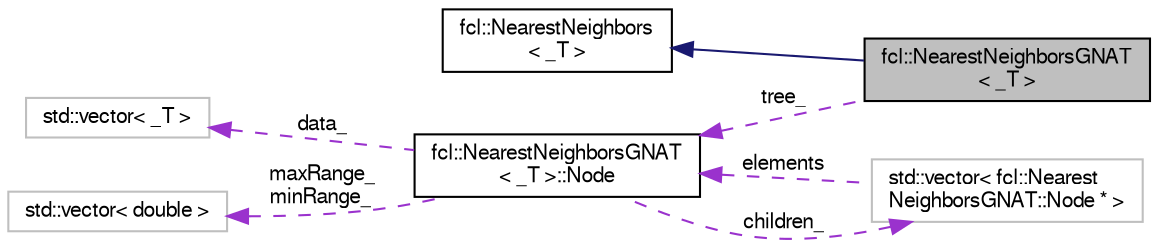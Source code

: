 digraph "fcl::NearestNeighborsGNAT&lt; _T &gt;"
{
  edge [fontname="FreeSans",fontsize="10",labelfontname="FreeSans",labelfontsize="10"];
  node [fontname="FreeSans",fontsize="10",shape=record];
  rankdir="LR";
  Node1 [label="fcl::NearestNeighborsGNAT\l\< _T \>",height=0.2,width=0.4,color="black", fillcolor="grey75", style="filled" fontcolor="black"];
  Node2 -> Node1 [dir="back",color="midnightblue",fontsize="10",style="solid",fontname="FreeSans"];
  Node2 [label="fcl::NearestNeighbors\l\< _T \>",height=0.2,width=0.4,color="black", fillcolor="white", style="filled",URL="$a00126.html",tooltip="Abstract representation of a container that can perform nearest neighbors queries. "];
  Node3 -> Node1 [dir="back",color="darkorchid3",fontsize="10",style="dashed",label=" tree_" ,fontname="FreeSans"];
  Node3 [label="fcl::NearestNeighborsGNAT\l\< _T \>::Node",height=0.2,width=0.4,color="black", fillcolor="white", style="filled",URL="$a00130.html",tooltip="The class used internally to define the GNAT. "];
  Node4 -> Node3 [dir="back",color="darkorchid3",fontsize="10",style="dashed",label=" data_" ,fontname="FreeSans"];
  Node4 [label="std::vector\< _T \>",height=0.2,width=0.4,color="grey75", fillcolor="white", style="filled"];
  Node5 -> Node3 [dir="back",color="darkorchid3",fontsize="10",style="dashed",label=" children_" ,fontname="FreeSans"];
  Node5 [label="std::vector\< fcl::Nearest\lNeighborsGNAT::Node * \>",height=0.2,width=0.4,color="grey75", fillcolor="white", style="filled"];
  Node3 -> Node5 [dir="back",color="darkorchid3",fontsize="10",style="dashed",label=" elements" ,fontname="FreeSans"];
  Node6 -> Node3 [dir="back",color="darkorchid3",fontsize="10",style="dashed",label=" maxRange_\nminRange_" ,fontname="FreeSans"];
  Node6 [label="std::vector\< double \>",height=0.2,width=0.4,color="grey75", fillcolor="white", style="filled"];
}
